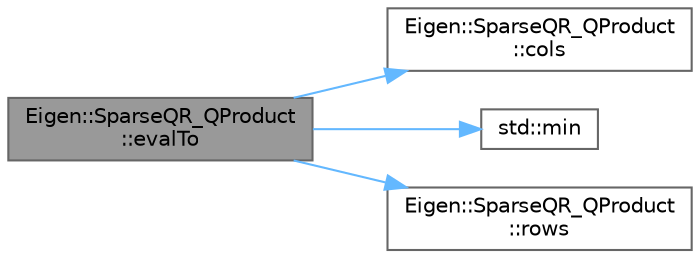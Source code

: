 digraph "Eigen::SparseQR_QProduct::evalTo"
{
 // LATEX_PDF_SIZE
  bgcolor="transparent";
  edge [fontname=Helvetica,fontsize=10,labelfontname=Helvetica,labelfontsize=10];
  node [fontname=Helvetica,fontsize=10,shape=box,height=0.2,width=0.4];
  rankdir="LR";
  Node1 [id="Node000001",label="Eigen::SparseQR_QProduct\l::evalTo",height=0.2,width=0.4,color="gray40", fillcolor="grey60", style="filled", fontcolor="black",tooltip=" "];
  Node1 -> Node2 [id="edge1_Node000001_Node000002",color="steelblue1",style="solid",tooltip=" "];
  Node2 [id="Node000002",label="Eigen::SparseQR_QProduct\l::cols",height=0.2,width=0.4,color="grey40", fillcolor="white", style="filled",URL="$struct_eigen_1_1_sparse_q_r___q_product.html#a040e2e2de371b4abdabaf28511f3bfa2",tooltip=" "];
  Node1 -> Node3 [id="edge2_Node000001_Node000003",color="steelblue1",style="solid",tooltip=" "];
  Node3 [id="Node000003",label="std::min",height=0.2,width=0.4,color="grey40", fillcolor="white", style="filled",URL="$namespacestd.html#ac7b9885417769949d76890454b6d072e",tooltip=" "];
  Node1 -> Node4 [id="edge3_Node000001_Node000004",color="steelblue1",style="solid",tooltip=" "];
  Node4 [id="Node000004",label="Eigen::SparseQR_QProduct\l::rows",height=0.2,width=0.4,color="grey40", fillcolor="white", style="filled",URL="$struct_eigen_1_1_sparse_q_r___q_product.html#aff4a9c22b6a9f018ee5182aabfb6cd06",tooltip=" "];
}
